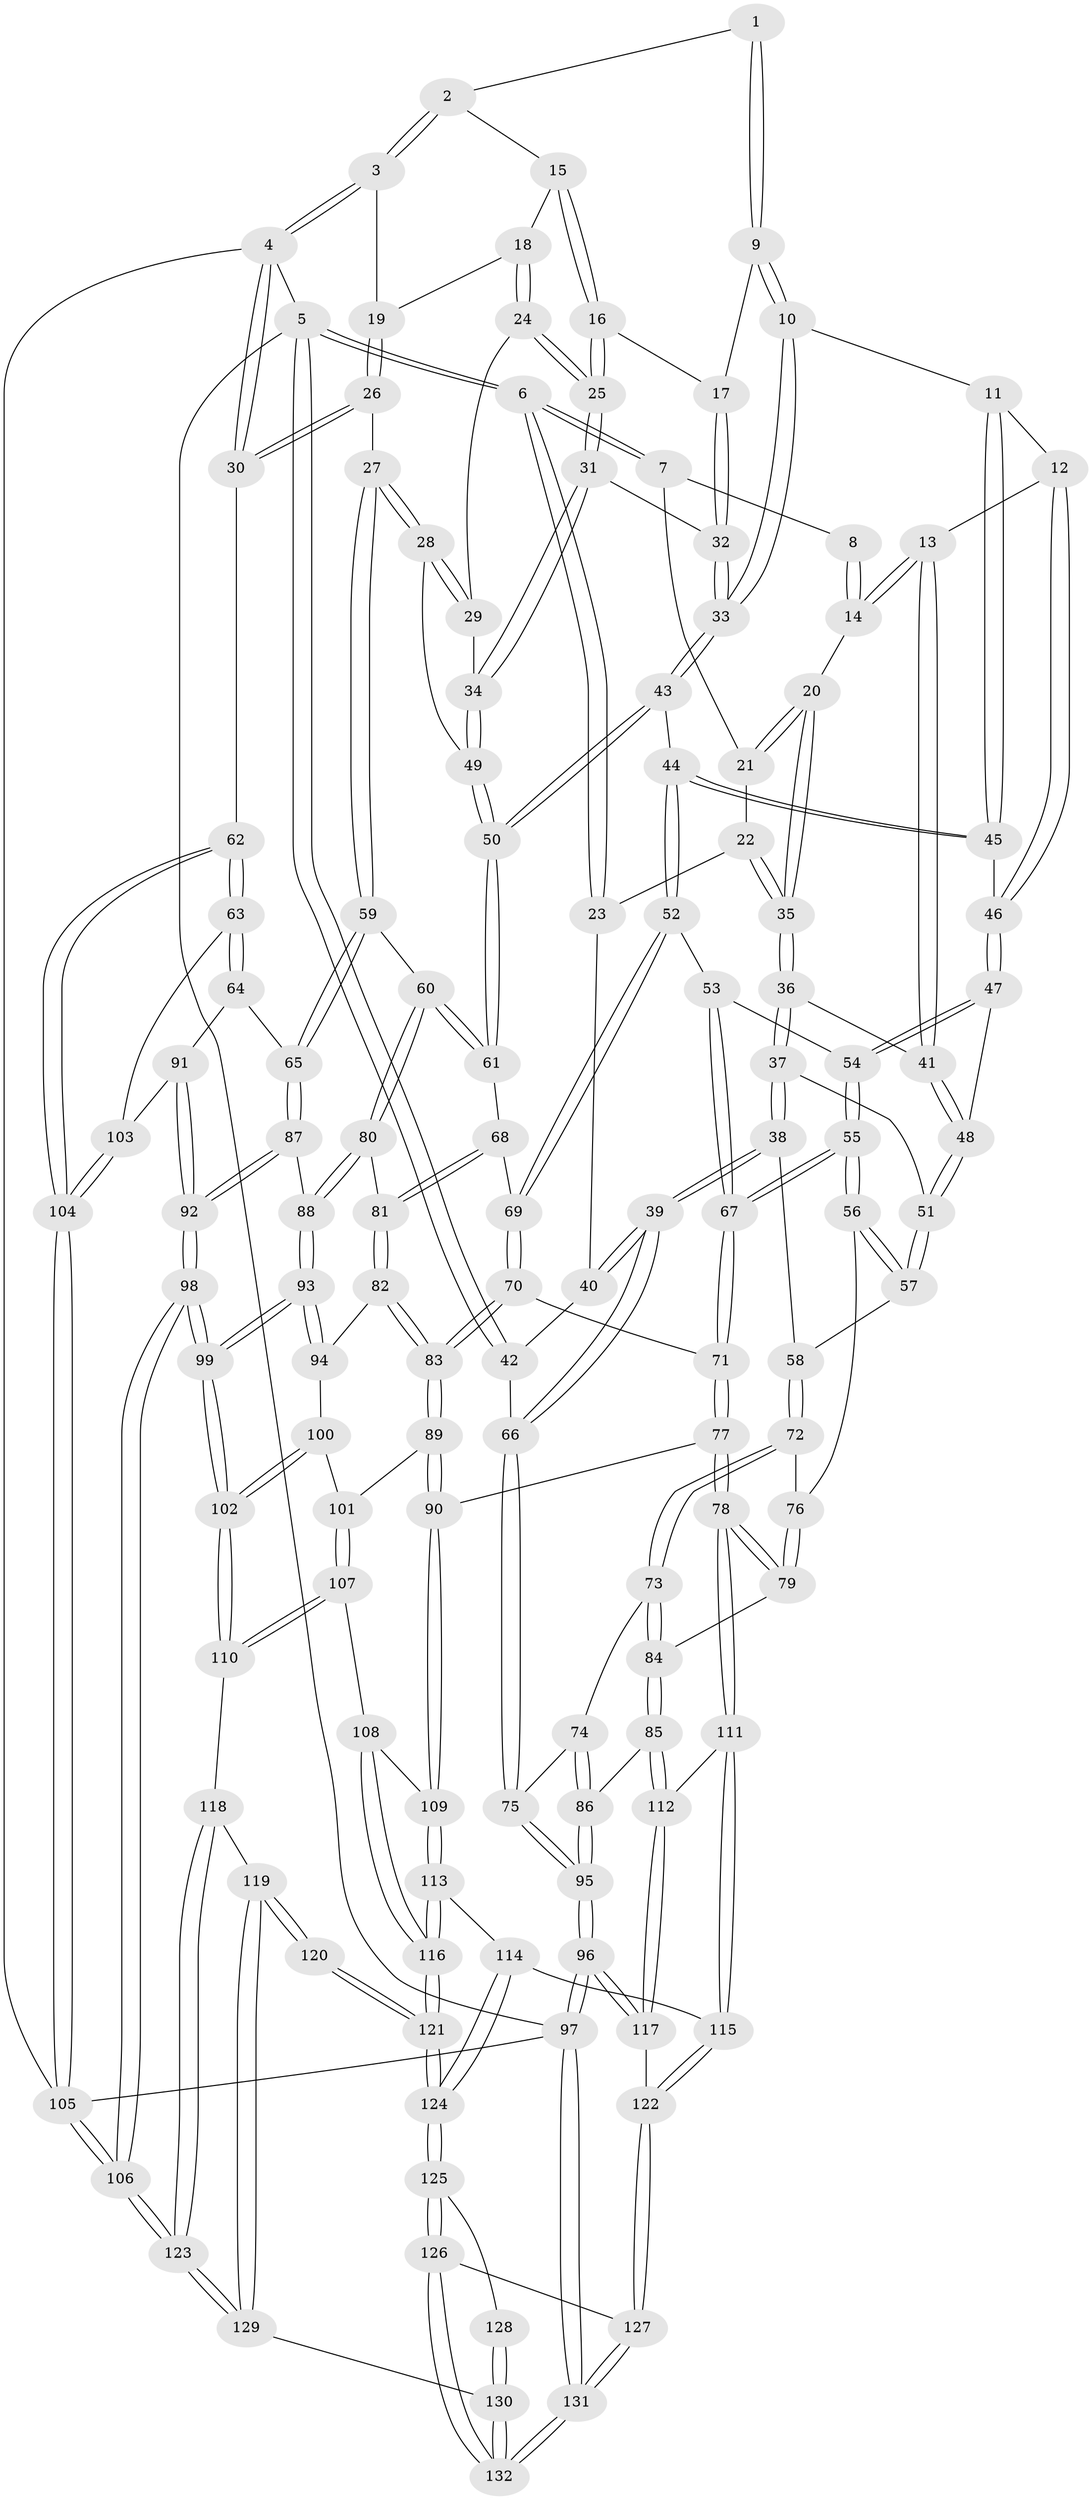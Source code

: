 // Generated by graph-tools (version 1.1) at 2025/03/03/09/25 03:03:18]
// undirected, 132 vertices, 327 edges
graph export_dot {
graph [start="1"]
  node [color=gray90,style=filled];
  1 [pos="+0.435671008490609+0"];
  2 [pos="+0.7360468095492535+0"];
  3 [pos="+1+0"];
  4 [pos="+1+0"];
  5 [pos="+0+0"];
  6 [pos="+0+0"];
  7 [pos="+0.051502580834295895+0"];
  8 [pos="+0.39285600375702917+0"];
  9 [pos="+0.48238813387280416+0.0998325788765282"];
  10 [pos="+0.463566689382344+0.13372667356021298"];
  11 [pos="+0.4416397075856756+0.15218951156340593"];
  12 [pos="+0.3568991959971001+0.18370479708084309"];
  13 [pos="+0.33788589298224686+0.18345916040465599"];
  14 [pos="+0.2705731515480674+0.1488997517732584"];
  15 [pos="+0.7437527016366677+0"];
  16 [pos="+0.6699278584629248+0.08720305473512967"];
  17 [pos="+0.4984641301861606+0.10086422269064221"];
  18 [pos="+0.8553551025803563+0.08355912539061718"];
  19 [pos="+0.8839259632653451+0.09172090251567927"];
  20 [pos="+0.2666411934279686+0.14842296046202977"];
  21 [pos="+0.10564073438398217+0"];
  22 [pos="+0.13552088579241806+0.16329254406957677"];
  23 [pos="+0.10421916714252326+0.17258921800204755"];
  24 [pos="+0.797777769981842+0.1336648547391326"];
  25 [pos="+0.7156951114379844+0.1654614308750753"];
  26 [pos="+1+0.24122842487950022"];
  27 [pos="+1+0.24163134719061777"];
  28 [pos="+1+0.2528588267985547"];
  29 [pos="+0.8482540983245332+0.21239797450639405"];
  30 [pos="+1+0.2311236848517415"];
  31 [pos="+0.7103421750781921+0.1992084752807443"];
  32 [pos="+0.6676722741022638+0.2306925029854229"];
  33 [pos="+0.6137070504061358+0.2937513846622807"];
  34 [pos="+0.7612635451398396+0.2473402068653756"];
  35 [pos="+0.1903482004428086+0.17598394333719033"];
  36 [pos="+0.18527159692200498+0.27796464083620703"];
  37 [pos="+0.13998896138223396+0.3500359135825103"];
  38 [pos="+0.07156766821937975+0.3950531175679127"];
  39 [pos="+0+0.37233327620133927"];
  40 [pos="+0.08822748884329121+0.1845992115111471"];
  41 [pos="+0.28336165386808443+0.29854105507740464"];
  42 [pos="+0+0"];
  43 [pos="+0.6034857304079747+0.34934669275029556"];
  44 [pos="+0.5315261806444335+0.39946349173195234"];
  45 [pos="+0.4818386947488416+0.3108863693129566"];
  46 [pos="+0.3839131768912362+0.29574449897798594"];
  47 [pos="+0.3784011238065331+0.34959168989233963"];
  48 [pos="+0.28674855512824676+0.35549381483854353"];
  49 [pos="+0.8064709219872066+0.34935217135560936"];
  50 [pos="+0.7716122383135063+0.41424399639052695"];
  51 [pos="+0.2852548495814264+0.3577003642650291"];
  52 [pos="+0.5208785543468363+0.41660573523597544"];
  53 [pos="+0.4854163876161132+0.4143813710819807"];
  54 [pos="+0.43708957073405436+0.40859130125227255"];
  55 [pos="+0.3153268851506966+0.47857117001184774"];
  56 [pos="+0.31262492519549595+0.47744285206561526"];
  57 [pos="+0.28443824019098507+0.4365849894682556"];
  58 [pos="+0.11025896732538755+0.4363737757476521"];
  59 [pos="+0.8579767462847023+0.5350258341948295"];
  60 [pos="+0.8009484524140493+0.4907721261931433"];
  61 [pos="+0.7870803219703298+0.4778265518221084"];
  62 [pos="+1+0.5847619043824337"];
  63 [pos="+1+0.5872192962125891"];
  64 [pos="+0.9670894228497089+0.5756543199795683"];
  65 [pos="+0.8661572638394092+0.5486188274142053"];
  66 [pos="+0+0.40233474452943413"];
  67 [pos="+0.35505634591056734+0.5556043870606534"];
  68 [pos="+0.7244820146670969+0.5076462142751909"];
  69 [pos="+0.5355803308205094+0.4975050281716995"];
  70 [pos="+0.5238427669803827+0.5591398877846105"];
  71 [pos="+0.36835722820540723+0.5877358910871503"];
  72 [pos="+0.15221845042139628+0.5375978399106816"];
  73 [pos="+0.15105756888297836+0.5520894638376443"];
  74 [pos="+0.09330864858813995+0.5816366263561094"];
  75 [pos="+0+0.5105812102375905"];
  76 [pos="+0.25623109858015525+0.5153138491619268"];
  77 [pos="+0.33190707250987267+0.6518652899565546"];
  78 [pos="+0.2814845200611887+0.686937194648981"];
  79 [pos="+0.26745109804323536+0.6736417644110444"];
  80 [pos="+0.6977280277240575+0.64354508915888"];
  81 [pos="+0.64907998381035+0.6210279347745921"];
  82 [pos="+0.6238489592050263+0.6252746011948044"];
  83 [pos="+0.551459476184287+0.6149187792171451"];
  84 [pos="+0.18106767350238342+0.6143756624293133"];
  85 [pos="+0.03766773580036753+0.7350128770726663"];
  86 [pos="+0.013043521612227146+0.7251038494152898"];
  87 [pos="+0.8403674198619495+0.6135690940949995"];
  88 [pos="+0.7171250059487492+0.6586559012917431"];
  89 [pos="+0.5396095514707109+0.654889063494217"];
  90 [pos="+0.48478894054520705+0.723823618497858"];
  91 [pos="+0.9339287882558563+0.7216294161022495"];
  92 [pos="+0.845864378190527+0.7747526099846539"];
  93 [pos="+0.7204513441094509+0.7187654040748973"];
  94 [pos="+0.648397026506938+0.6972557519359387"];
  95 [pos="+0+0.6862624597035283"];
  96 [pos="+0+0.918093693335496"];
  97 [pos="+0+1"];
  98 [pos="+0.8204858883732934+0.8488393016056089"];
  99 [pos="+0.7513015775865958+0.820015138889323"];
  100 [pos="+0.6432603759770579+0.7178884971653376"];
  101 [pos="+0.5971622039578952+0.7309513269908909"];
  102 [pos="+0.7147547510584801+0.8202063655860045"];
  103 [pos="+0.9584042290384314+0.7216837224156737"];
  104 [pos="+1+1"];
  105 [pos="+1+1"];
  106 [pos="+1+1"];
  107 [pos="+0.6126610656978324+0.8048438885896215"];
  108 [pos="+0.569897568308882+0.8028180839756187"];
  109 [pos="+0.4823172097771256+0.7491622436337481"];
  110 [pos="+0.6533359321651464+0.8304510493272275"];
  111 [pos="+0.26515277543809024+0.7753024837987276"];
  112 [pos="+0.04332815999879261+0.7398716258487845"];
  113 [pos="+0.4352395962763513+0.815214211696258"];
  114 [pos="+0.29082262350384563+0.8223688263778525"];
  115 [pos="+0.2756469143649515+0.8077689605843393"];
  116 [pos="+0.4915717284892301+0.9000712814433659"];
  117 [pos="+0.08722679220910422+0.8948776529932536"];
  118 [pos="+0.6282757611675566+0.8671689533206518"];
  119 [pos="+0.5120806298944519+0.9271495062295853"];
  120 [pos="+0.5011297685790735+0.9190273039330454"];
  121 [pos="+0.49236178520667034+0.9027737346973117"];
  122 [pos="+0.110684143415936+0.9181908925793103"];
  123 [pos="+0.6572224626323112+1"];
  124 [pos="+0.3107921170790566+0.9313599966038151"];
  125 [pos="+0.3108477362691081+0.9375253306599541"];
  126 [pos="+0.3073322475263127+0.9514979947688196"];
  127 [pos="+0.11196372910556081+0.9622641898262488"];
  128 [pos="+0.43468512038355195+0.9641224080958128"];
  129 [pos="+0.6535132780716237+1"];
  130 [pos="+0.37256000014264196+1"];
  131 [pos="+0.02501045535833283+1"];
  132 [pos="+0.2993734134384492+1"];
  1 -- 2;
  1 -- 9;
  1 -- 9;
  2 -- 3;
  2 -- 3;
  2 -- 15;
  3 -- 4;
  3 -- 4;
  3 -- 19;
  4 -- 5;
  4 -- 30;
  4 -- 30;
  4 -- 105;
  5 -- 6;
  5 -- 6;
  5 -- 42;
  5 -- 42;
  5 -- 97;
  6 -- 7;
  6 -- 7;
  6 -- 23;
  6 -- 23;
  7 -- 8;
  7 -- 21;
  8 -- 14;
  8 -- 14;
  9 -- 10;
  9 -- 10;
  9 -- 17;
  10 -- 11;
  10 -- 33;
  10 -- 33;
  11 -- 12;
  11 -- 45;
  11 -- 45;
  12 -- 13;
  12 -- 46;
  12 -- 46;
  13 -- 14;
  13 -- 14;
  13 -- 41;
  13 -- 41;
  14 -- 20;
  15 -- 16;
  15 -- 16;
  15 -- 18;
  16 -- 17;
  16 -- 25;
  16 -- 25;
  17 -- 32;
  17 -- 32;
  18 -- 19;
  18 -- 24;
  18 -- 24;
  19 -- 26;
  19 -- 26;
  20 -- 21;
  20 -- 21;
  20 -- 35;
  20 -- 35;
  21 -- 22;
  22 -- 23;
  22 -- 35;
  22 -- 35;
  23 -- 40;
  24 -- 25;
  24 -- 25;
  24 -- 29;
  25 -- 31;
  25 -- 31;
  26 -- 27;
  26 -- 30;
  26 -- 30;
  27 -- 28;
  27 -- 28;
  27 -- 59;
  27 -- 59;
  28 -- 29;
  28 -- 29;
  28 -- 49;
  29 -- 34;
  30 -- 62;
  31 -- 32;
  31 -- 34;
  31 -- 34;
  32 -- 33;
  32 -- 33;
  33 -- 43;
  33 -- 43;
  34 -- 49;
  34 -- 49;
  35 -- 36;
  35 -- 36;
  36 -- 37;
  36 -- 37;
  36 -- 41;
  37 -- 38;
  37 -- 38;
  37 -- 51;
  38 -- 39;
  38 -- 39;
  38 -- 58;
  39 -- 40;
  39 -- 40;
  39 -- 66;
  39 -- 66;
  40 -- 42;
  41 -- 48;
  41 -- 48;
  42 -- 66;
  43 -- 44;
  43 -- 50;
  43 -- 50;
  44 -- 45;
  44 -- 45;
  44 -- 52;
  44 -- 52;
  45 -- 46;
  46 -- 47;
  46 -- 47;
  47 -- 48;
  47 -- 54;
  47 -- 54;
  48 -- 51;
  48 -- 51;
  49 -- 50;
  49 -- 50;
  50 -- 61;
  50 -- 61;
  51 -- 57;
  51 -- 57;
  52 -- 53;
  52 -- 69;
  52 -- 69;
  53 -- 54;
  53 -- 67;
  53 -- 67;
  54 -- 55;
  54 -- 55;
  55 -- 56;
  55 -- 56;
  55 -- 67;
  55 -- 67;
  56 -- 57;
  56 -- 57;
  56 -- 76;
  57 -- 58;
  58 -- 72;
  58 -- 72;
  59 -- 60;
  59 -- 65;
  59 -- 65;
  60 -- 61;
  60 -- 61;
  60 -- 80;
  60 -- 80;
  61 -- 68;
  62 -- 63;
  62 -- 63;
  62 -- 104;
  62 -- 104;
  63 -- 64;
  63 -- 64;
  63 -- 103;
  64 -- 65;
  64 -- 91;
  65 -- 87;
  65 -- 87;
  66 -- 75;
  66 -- 75;
  67 -- 71;
  67 -- 71;
  68 -- 69;
  68 -- 81;
  68 -- 81;
  69 -- 70;
  69 -- 70;
  70 -- 71;
  70 -- 83;
  70 -- 83;
  71 -- 77;
  71 -- 77;
  72 -- 73;
  72 -- 73;
  72 -- 76;
  73 -- 74;
  73 -- 84;
  73 -- 84;
  74 -- 75;
  74 -- 86;
  74 -- 86;
  75 -- 95;
  75 -- 95;
  76 -- 79;
  76 -- 79;
  77 -- 78;
  77 -- 78;
  77 -- 90;
  78 -- 79;
  78 -- 79;
  78 -- 111;
  78 -- 111;
  79 -- 84;
  80 -- 81;
  80 -- 88;
  80 -- 88;
  81 -- 82;
  81 -- 82;
  82 -- 83;
  82 -- 83;
  82 -- 94;
  83 -- 89;
  83 -- 89;
  84 -- 85;
  84 -- 85;
  85 -- 86;
  85 -- 112;
  85 -- 112;
  86 -- 95;
  86 -- 95;
  87 -- 88;
  87 -- 92;
  87 -- 92;
  88 -- 93;
  88 -- 93;
  89 -- 90;
  89 -- 90;
  89 -- 101;
  90 -- 109;
  90 -- 109;
  91 -- 92;
  91 -- 92;
  91 -- 103;
  92 -- 98;
  92 -- 98;
  93 -- 94;
  93 -- 94;
  93 -- 99;
  93 -- 99;
  94 -- 100;
  95 -- 96;
  95 -- 96;
  96 -- 97;
  96 -- 97;
  96 -- 117;
  96 -- 117;
  97 -- 131;
  97 -- 131;
  97 -- 105;
  98 -- 99;
  98 -- 99;
  98 -- 106;
  98 -- 106;
  99 -- 102;
  99 -- 102;
  100 -- 101;
  100 -- 102;
  100 -- 102;
  101 -- 107;
  101 -- 107;
  102 -- 110;
  102 -- 110;
  103 -- 104;
  103 -- 104;
  104 -- 105;
  104 -- 105;
  105 -- 106;
  105 -- 106;
  106 -- 123;
  106 -- 123;
  107 -- 108;
  107 -- 110;
  107 -- 110;
  108 -- 109;
  108 -- 116;
  108 -- 116;
  109 -- 113;
  109 -- 113;
  110 -- 118;
  111 -- 112;
  111 -- 115;
  111 -- 115;
  112 -- 117;
  112 -- 117;
  113 -- 114;
  113 -- 116;
  113 -- 116;
  114 -- 115;
  114 -- 124;
  114 -- 124;
  115 -- 122;
  115 -- 122;
  116 -- 121;
  116 -- 121;
  117 -- 122;
  118 -- 119;
  118 -- 123;
  118 -- 123;
  119 -- 120;
  119 -- 120;
  119 -- 129;
  119 -- 129;
  120 -- 121;
  120 -- 121;
  121 -- 124;
  121 -- 124;
  122 -- 127;
  122 -- 127;
  123 -- 129;
  123 -- 129;
  124 -- 125;
  124 -- 125;
  125 -- 126;
  125 -- 126;
  125 -- 128;
  126 -- 127;
  126 -- 132;
  126 -- 132;
  127 -- 131;
  127 -- 131;
  128 -- 130;
  128 -- 130;
  129 -- 130;
  130 -- 132;
  130 -- 132;
  131 -- 132;
  131 -- 132;
}

